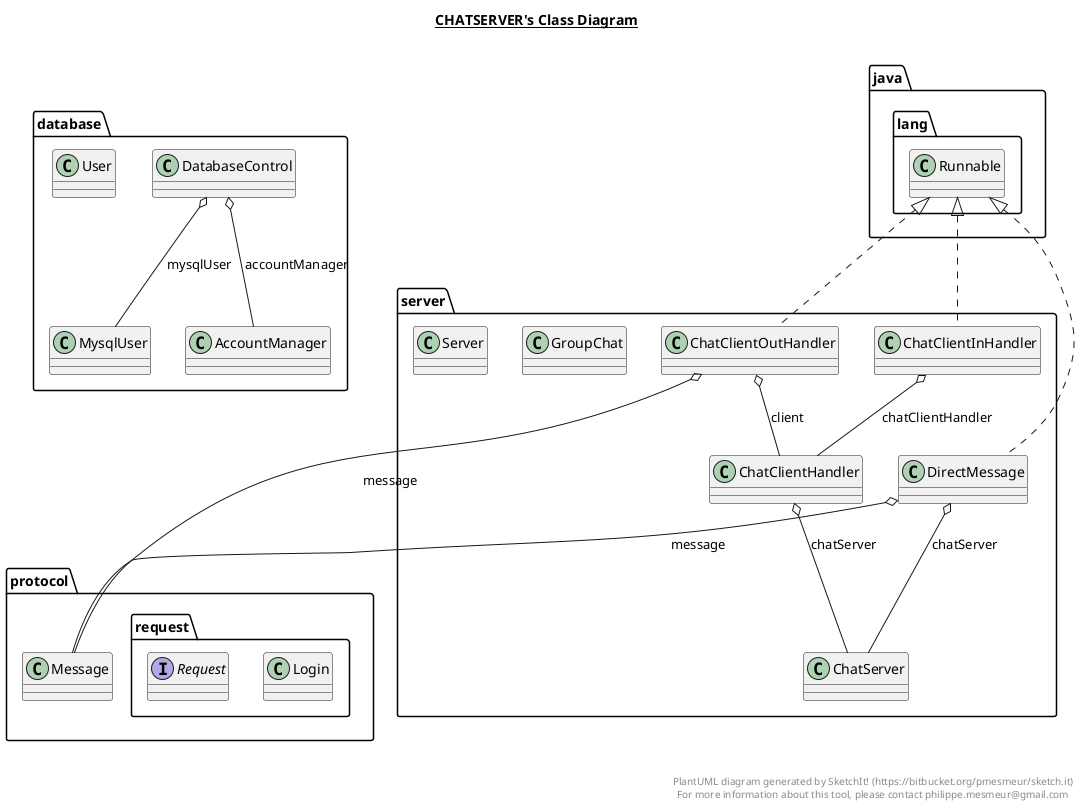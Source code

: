 @startuml

title __CHATSERVER's Class Diagram__\n

  namespace database {
    class database.AccountManager {
    }
  }
  

  namespace database {
    class database.DatabaseControl {
    }
  }
  

  namespace database {
    class database.MysqlUser {
    }
  }
  

  namespace database {
    class database.User {
    }
  }
  

  namespace protocol {
    class protocol.Message {
    }
  }
  

  namespace protocol {
    namespace request {
      class protocol.request.Login {
      }
    }
  }
  

  namespace protocol {
    namespace request {
      interface protocol.request.Request {
      }
    }
  }
  

  namespace server {
    class server.ChatClientHandler {
    }
  }
  

  namespace server {
    class server.ChatClientInHandler {
    }
  }
  

  namespace server {
    class server.ChatClientOutHandler {
    }
  }
  

  namespace server {
    class server.ChatServer {
    }
  }
  

  namespace server {
    class server.DirectMessage {
    }
  }
  

  namespace server {
    class server.GroupChat {
    }
  }
  

  namespace server {
    class server.Server {
    }
  }
  

  database.DatabaseControl o-- database.AccountManager : accountManager
  database.DatabaseControl o-- database.MysqlUser : mysqlUser
  server.ChatClientHandler o-- server.ChatClientHandler.Output : chatOut
  server.ChatClientHandler o-- server.ChatClientHandler.ChatQueue : chatQueue
  server.ChatClientHandler o-- server.ChatServer : chatServer
  server.ChatClientInHandler .up.|> java.lang.Runnable
  server.ChatClientInHandler o-- server.ChatClientHandler : chatClientHandler
  server.ChatClientOutHandler .up.|> java.lang.Runnable
  server.ChatClientOutHandler o-- server.ChatClientHandler : client
  server.ChatClientOutHandler o-- protocol.Message : message
  server.ChatServer o-- server.ChatServer.ChatQueue : chatQueue
  server.DirectMessage .up.|> java.lang.Runnable
  server.DirectMessage o-- server.ChatServer : chatServer
  server.DirectMessage o-- protocol.Message : message


right footer


PlantUML diagram generated by SketchIt! (https://bitbucket.org/pmesmeur/sketch.it)
For more information about this tool, please contact philippe.mesmeur@gmail.com
endfooter

@enduml
